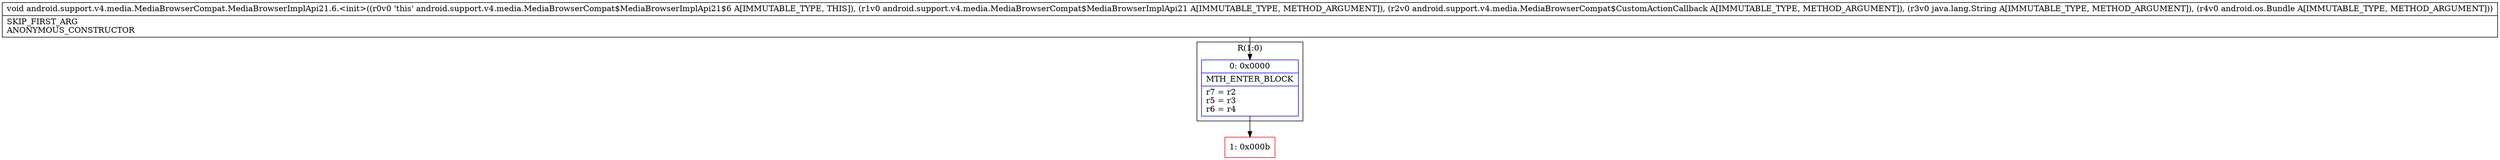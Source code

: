 digraph "CFG forandroid.support.v4.media.MediaBrowserCompat.MediaBrowserImplApi21.6.\<init\>(Landroid\/support\/v4\/media\/MediaBrowserCompat$MediaBrowserImplApi21;Landroid\/support\/v4\/media\/MediaBrowserCompat$CustomActionCallback;Ljava\/lang\/String;Landroid\/os\/Bundle;)V" {
subgraph cluster_Region_2998030 {
label = "R(1:0)";
node [shape=record,color=blue];
Node_0 [shape=record,label="{0\:\ 0x0000|MTH_ENTER_BLOCK\l|r7 = r2\lr5 = r3\lr6 = r4\l}"];
}
Node_1 [shape=record,color=red,label="{1\:\ 0x000b}"];
MethodNode[shape=record,label="{void android.support.v4.media.MediaBrowserCompat.MediaBrowserImplApi21.6.\<init\>((r0v0 'this' android.support.v4.media.MediaBrowserCompat$MediaBrowserImplApi21$6 A[IMMUTABLE_TYPE, THIS]), (r1v0 android.support.v4.media.MediaBrowserCompat$MediaBrowserImplApi21 A[IMMUTABLE_TYPE, METHOD_ARGUMENT]), (r2v0 android.support.v4.media.MediaBrowserCompat$CustomActionCallback A[IMMUTABLE_TYPE, METHOD_ARGUMENT]), (r3v0 java.lang.String A[IMMUTABLE_TYPE, METHOD_ARGUMENT]), (r4v0 android.os.Bundle A[IMMUTABLE_TYPE, METHOD_ARGUMENT]))  | SKIP_FIRST_ARG\lANONYMOUS_CONSTRUCTOR\l}"];
MethodNode -> Node_0;
Node_0 -> Node_1;
}

